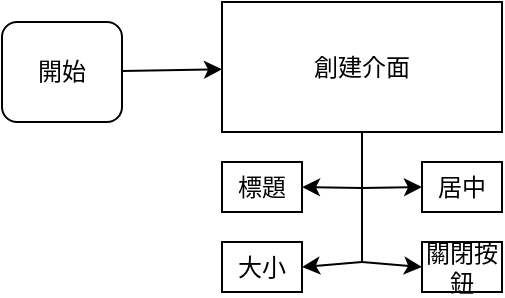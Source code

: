 <mxfile>
    <diagram id="je7wfQU3XCIwc9BSGfZg" name="第1頁">
        <mxGraphModel dx="142" dy="80" grid="1" gridSize="10" guides="1" tooltips="1" connect="1" arrows="1" fold="1" page="1" pageScale="1" pageWidth="827" pageHeight="1169" math="0" shadow="0">
            <root>
                <mxCell id="0"/>
                <mxCell id="1" parent="0"/>
                <mxCell id="4" value="" style="edgeStyle=none;html=1;" edge="1" parent="1" source="2" target="3">
                    <mxGeometry relative="1" as="geometry"/>
                </mxCell>
                <mxCell id="2" value="開始" style="rounded=1;whiteSpace=wrap;html=1;" vertex="1" parent="1">
                    <mxGeometry x="250" y="120" width="60" height="50" as="geometry"/>
                </mxCell>
                <mxCell id="3" value="創建介面" style="whiteSpace=wrap;html=1;" vertex="1" parent="1">
                    <mxGeometry x="360" y="110" width="140" height="65" as="geometry"/>
                </mxCell>
                <mxCell id="6" value="大小" style="whiteSpace=wrap;html=1;" vertex="1" parent="1">
                    <mxGeometry x="360" y="230" width="40" height="25" as="geometry"/>
                </mxCell>
                <mxCell id="8" value="標題" style="whiteSpace=wrap;html=1;" vertex="1" parent="1">
                    <mxGeometry x="360" y="190" width="40" height="25" as="geometry"/>
                </mxCell>
                <mxCell id="9" value="居中" style="whiteSpace=wrap;html=1;" vertex="1" parent="1">
                    <mxGeometry x="460" y="190" width="40" height="25" as="geometry"/>
                </mxCell>
                <mxCell id="11" value="" style="endArrow=none;html=1;entryX=0.5;entryY=1;entryDx=0;entryDy=0;" edge="1" parent="1" target="3">
                    <mxGeometry width="50" height="50" relative="1" as="geometry">
                        <mxPoint x="430" y="240" as="sourcePoint"/>
                        <mxPoint x="510" y="180" as="targetPoint"/>
                    </mxGeometry>
                </mxCell>
                <mxCell id="13" value="" style="endArrow=classic;html=1;entryX=1;entryY=0.5;entryDx=0;entryDy=0;" edge="1" parent="1" target="8">
                    <mxGeometry width="50" height="50" relative="1" as="geometry">
                        <mxPoint x="430" y="203" as="sourcePoint"/>
                        <mxPoint x="510" y="180" as="targetPoint"/>
                    </mxGeometry>
                </mxCell>
                <mxCell id="14" value="" style="endArrow=classic;html=1;entryX=0;entryY=0.5;entryDx=0;entryDy=0;" edge="1" parent="1" target="9">
                    <mxGeometry width="50" height="50" relative="1" as="geometry">
                        <mxPoint x="430" y="203" as="sourcePoint"/>
                        <mxPoint x="410" y="212.5" as="targetPoint"/>
                    </mxGeometry>
                </mxCell>
                <mxCell id="15" value="" style="endArrow=classic;html=1;entryX=1;entryY=0.5;entryDx=0;entryDy=0;" edge="1" parent="1" target="6">
                    <mxGeometry width="50" height="50" relative="1" as="geometry">
                        <mxPoint x="430" y="240" as="sourcePoint"/>
                        <mxPoint x="410" y="212.5" as="targetPoint"/>
                    </mxGeometry>
                </mxCell>
                <mxCell id="16" value="關閉按鈕" style="whiteSpace=wrap;html=1;" vertex="1" parent="1">
                    <mxGeometry x="460" y="230" width="40" height="25" as="geometry"/>
                </mxCell>
                <mxCell id="17" value="" style="endArrow=classic;html=1;entryX=0;entryY=0.5;entryDx=0;entryDy=0;" edge="1" parent="1" target="16">
                    <mxGeometry width="50" height="50" relative="1" as="geometry">
                        <mxPoint x="430" y="240" as="sourcePoint"/>
                        <mxPoint x="470" y="212.5" as="targetPoint"/>
                    </mxGeometry>
                </mxCell>
            </root>
        </mxGraphModel>
    </diagram>
</mxfile>